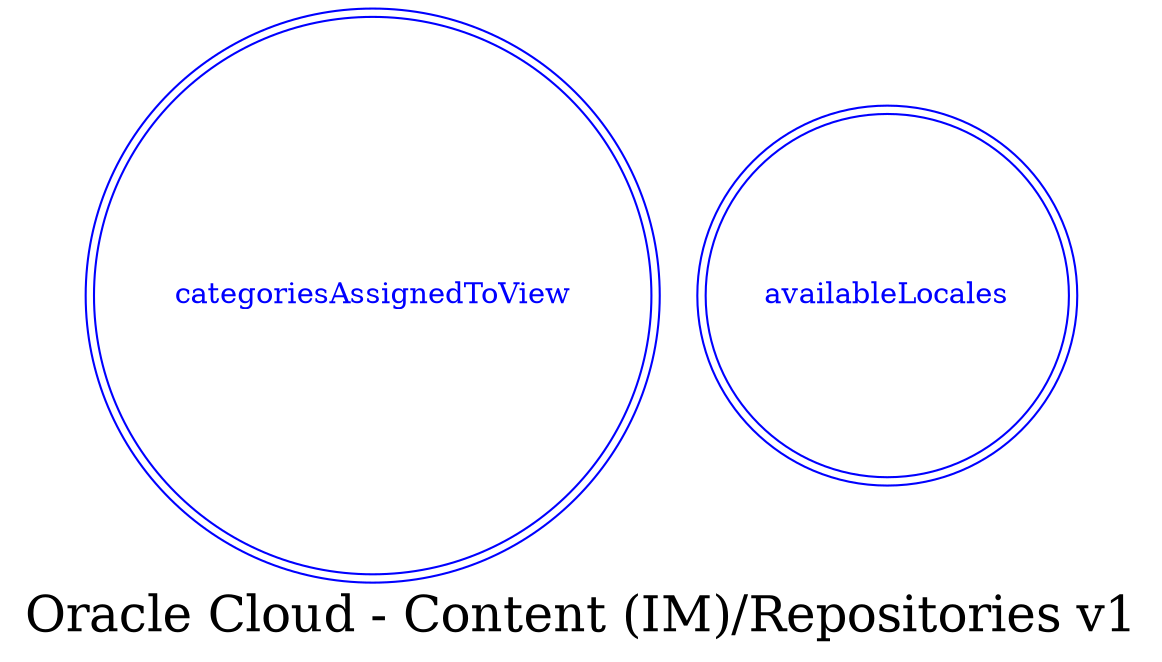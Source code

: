 digraph LexiconGraph {
graph[label="Oracle Cloud - Content (IM)/Repositories v1", fontsize=24]
splines=true
"categoriesAssignedToView" [color=blue, fontcolor=blue, shape=doublecircle]
"availableLocales" [color=blue, fontcolor=blue, shape=doublecircle]
}
